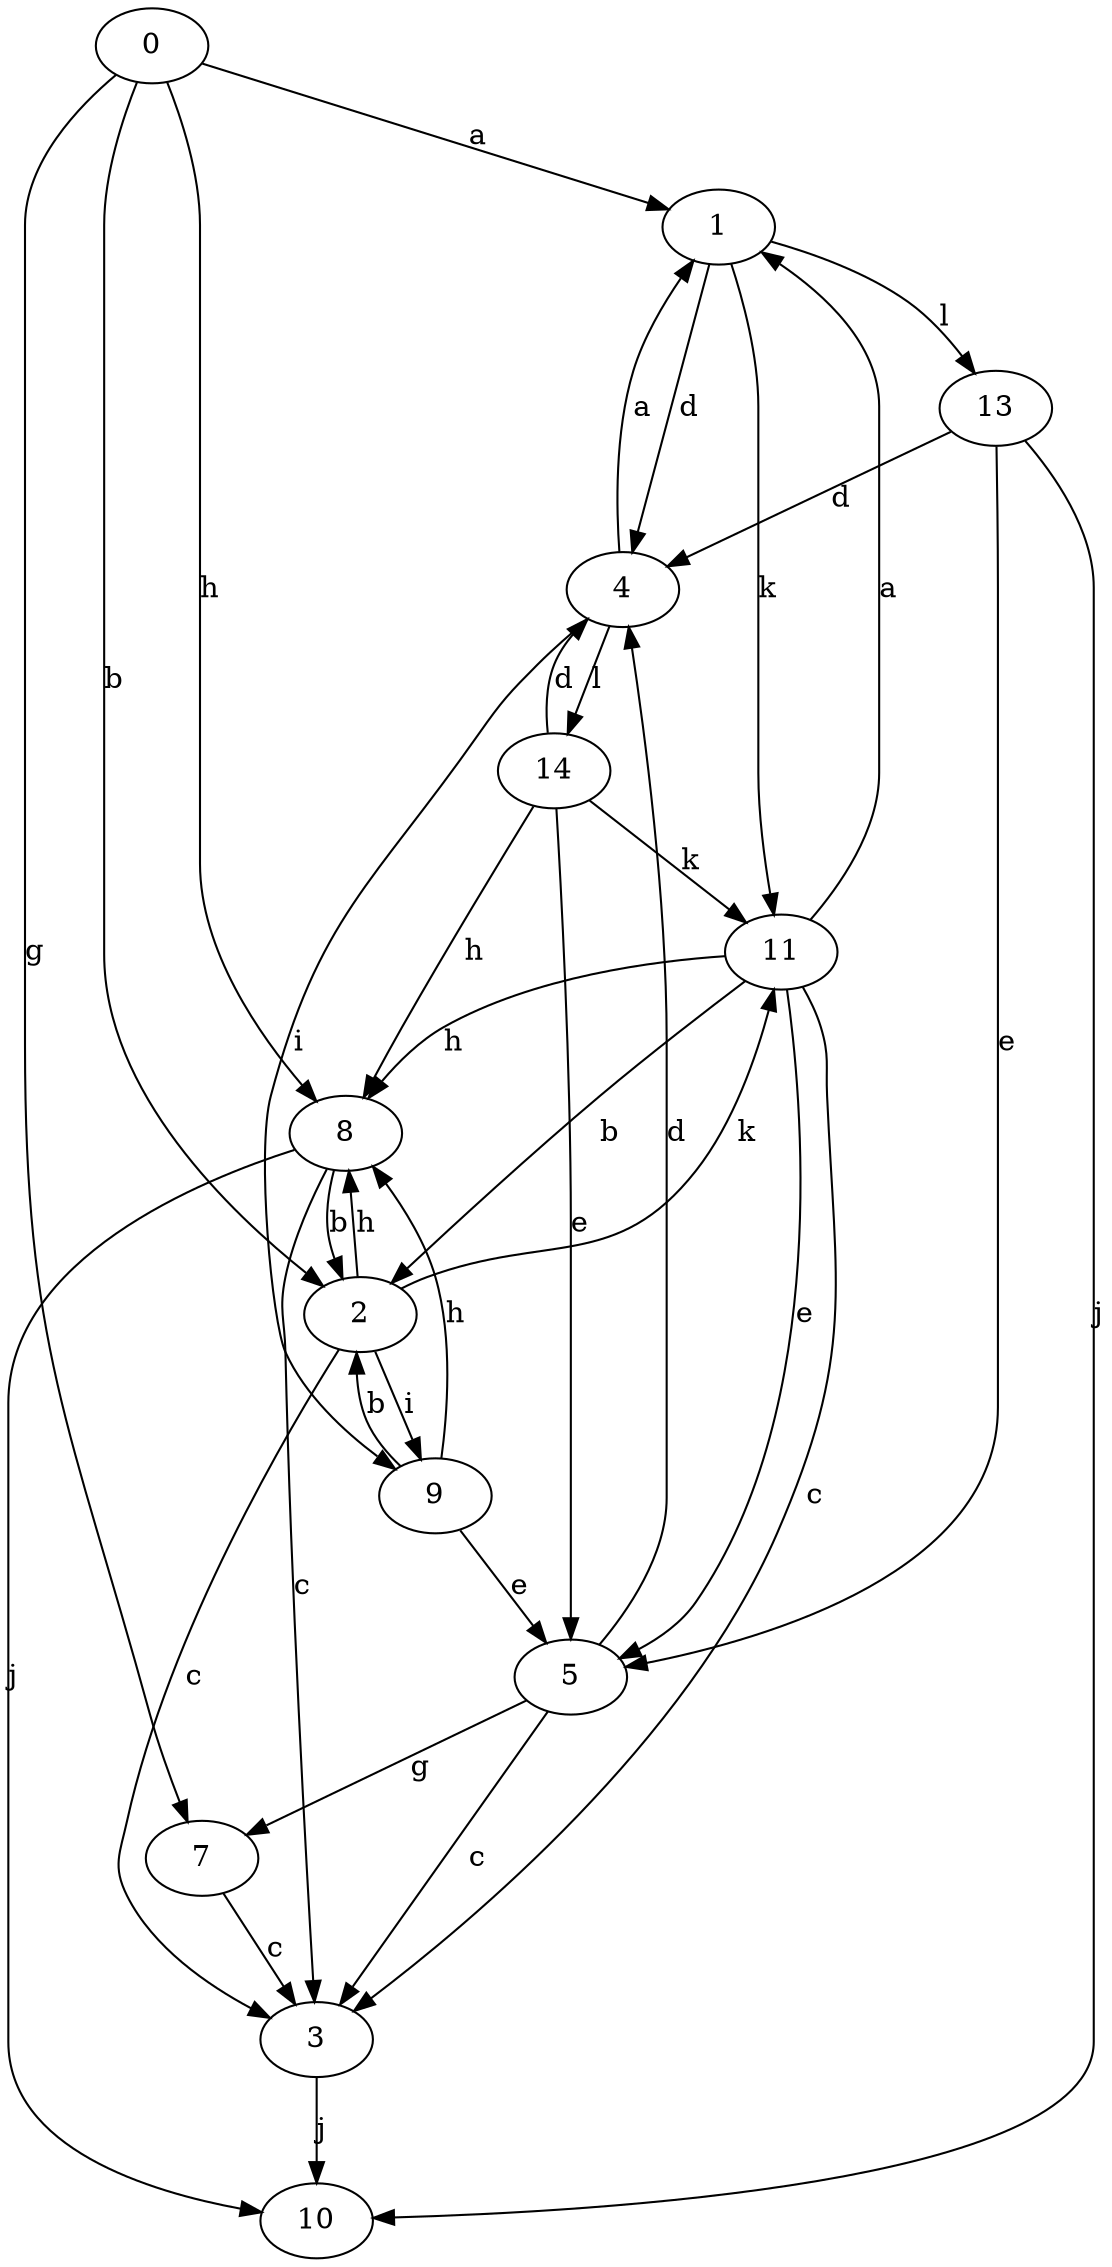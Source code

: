 strict digraph  {
0;
1;
2;
3;
4;
5;
7;
8;
9;
10;
11;
13;
14;
0 -> 1  [label=a];
0 -> 2  [label=b];
0 -> 7  [label=g];
0 -> 8  [label=h];
1 -> 4  [label=d];
1 -> 11  [label=k];
1 -> 13  [label=l];
2 -> 3  [label=c];
2 -> 8  [label=h];
2 -> 9  [label=i];
2 -> 11  [label=k];
3 -> 10  [label=j];
4 -> 1  [label=a];
4 -> 9  [label=i];
4 -> 14  [label=l];
5 -> 3  [label=c];
5 -> 4  [label=d];
5 -> 7  [label=g];
7 -> 3  [label=c];
8 -> 2  [label=b];
8 -> 3  [label=c];
8 -> 10  [label=j];
9 -> 2  [label=b];
9 -> 5  [label=e];
9 -> 8  [label=h];
11 -> 1  [label=a];
11 -> 2  [label=b];
11 -> 3  [label=c];
11 -> 5  [label=e];
11 -> 8  [label=h];
13 -> 4  [label=d];
13 -> 5  [label=e];
13 -> 10  [label=j];
14 -> 4  [label=d];
14 -> 5  [label=e];
14 -> 8  [label=h];
14 -> 11  [label=k];
}
